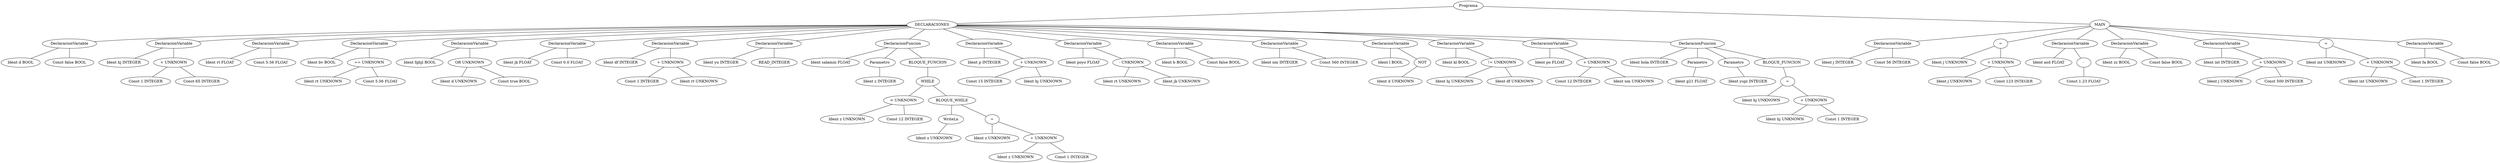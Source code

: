 graph G {1 [label="Programa"]
2 [label="DECLARACIONES"]
1 -- 2
3 [label="DeclaracionVariable"]
2 -- 3
4 [label="Ident d BOOL"]
3 -- 4
5 [label="Const false BOOL"]
3 -- 5
6 [label="DeclaracionVariable"]
2 -- 6
7 [label="Ident hj INTEGER"]
6 -- 7
8 [label="+ UNKNOWN"]
6 -- 8
9 [label="Const 1 INTEGER"]
8 -- 9
10 [label="Const 65 INTEGER"]
8 -- 10
11 [label="DeclaracionVariable"]
2 -- 11
12 [label="Ident rt FLOAT"]
11 -- 12
13 [label="Const 5.56 FLOAT"]
11 -- 13
14 [label="DeclaracionVariable"]
2 -- 14
15 [label="Ident bv BOOL"]
14 -- 15
16 [label="== UNKNOWN"]
14 -- 16
17 [label="Ident rt UNKNOWN"]
16 -- 17
18 [label="Const 5.56 FLOAT"]
16 -- 18
19 [label="DeclaracionVariable"]
2 -- 19
20 [label="Ident fghjl BOOL"]
19 -- 20
21 [label="OR UNKNOWN"]
19 -- 21
22 [label="Ident d UNKNOWN"]
21 -- 22
23 [label="Const true BOOL"]
21 -- 23
24 [label="DeclaracionVariable"]
2 -- 24
25 [label="Ident jk FLOAT"]
24 -- 25
26 [label="Const 0.0 FLOAT"]
24 -- 26
27 [label="DeclaracionVariable"]
2 -- 27
28 [label="Ident df INTEGER"]
27 -- 28
29 [label="+ UNKNOWN"]
27 -- 29
30 [label="Const 1 INTEGER"]
29 -- 30
31 [label="Ident rt UNKNOWN"]
29 -- 31
32 [label="DeclaracionVariable"]
2 -- 32
33 [label="Ident yu INTEGER"]
32 -- 33
34 [label="READ_INTEGER"]
32 -- 34
35 [label="DeclaracionFuncion"]
2 -- 35
36 [label="Ident salamin FLOAT"]
35 -- 36
37 [label="Parametro"]
35 -- 37
38 [label="Ident z INTEGER"]
37 -- 38
39 [label="BLOQUE_FUNCION"]
35 -- 39
40 [label="WHILE"]
39 -- 40
41 [label="< UNKNOWN"]
40 -- 41
42 [label="Ident z UNKNOWN"]
41 -- 42
43 [label="Const 12 INTEGER"]
41 -- 43
44 [label="BLOQUE_WHILE"]
40 -- 44
45 [label="WriteLn"]
44 -- 45
46 [label="Ident z UNKNOWN"]
45 -- 46
47 [label="="]
44 -- 47
48 [label="Ident z UNKNOWN"]
47 -- 48
49 [label="+ UNKNOWN"]
47 -- 49
50 [label="Ident z UNKNOWN"]
49 -- 50
51 [label="Const 1 INTEGER"]
49 -- 51
52 [label="DeclaracionVariable"]
2 -- 52
53 [label="Ident p INTEGER"]
52 -- 53
54 [label="+ UNKNOWN"]
52 -- 54
55 [label="Const 15 INTEGER"]
54 -- 55
56 [label="Ident hj UNKNOWN"]
54 -- 56
57 [label="DeclaracionVariable"]
2 -- 57
58 [label="Ident poyo FLOAT"]
57 -- 58
59 [label="- UNKNOWN"]
57 -- 59
60 [label="Ident rt UNKNOWN"]
59 -- 60
61 [label="Ident jk UNKNOWN"]
59 -- 61
62 [label="DeclaracionVariable"]
2 -- 62
63 [label="Ident b BOOL"]
62 -- 63
64 [label="Const false BOOL"]
62 -- 64
65 [label="DeclaracionVariable"]
2 -- 65
66 [label="Ident nm INTEGER"]
65 -- 66
67 [label="Const 560 INTEGER"]
65 -- 67
68 [label="DeclaracionVariable"]
2 -- 68
69 [label="Ident l BOOL"]
68 -- 69
70 [label="NOT"]
68 -- 70
71 [label="Ident d UNKNOWN"]
70 -- 71
72 [label="DeclaracionVariable"]
2 -- 72
73 [label="Ident kl BOOL"]
72 -- 73
74 [label="!= UNKNOWN"]
72 -- 74
75 [label="Ident hj UNKNOWN"]
74 -- 75
76 [label="Ident df UNKNOWN"]
74 -- 76
77 [label="DeclaracionVariable"]
2 -- 77
78 [label="Ident po FLOAT"]
77 -- 78
79 [label="+ UNKNOWN"]
77 -- 79
80 [label="Const 12 INTEGER"]
79 -- 80
81 [label="Ident nm UNKNOWN"]
79 -- 81
82 [label="DeclaracionFuncion"]
2 -- 82
83 [label="Ident hola INTEGER"]
82 -- 83
84 [label="Parametro"]
82 -- 84
85 [label="Ident g21 FLOAT"]
84 -- 85
86 [label="Parametro"]
82 -- 86
87 [label="Ident yupi INTEGER"]
86 -- 87
88 [label="BLOQUE_FUNCION"]
82 -- 88
89 [label="="]
88 -- 89
90 [label="Ident hj UNKNOWN"]
89 -- 90
91 [label="+ UNKNOWN"]
89 -- 91
92 [label="Ident hj UNKNOWN"]
91 -- 92
93 [label="Const 1 INTEGER"]
91 -- 93
94 [label="MAIN"]
1 -- 94
95 [label="DeclaracionVariable"]
94 -- 95
96 [label="Ident j INTEGER"]
95 -- 96
97 [label="Const 56 INTEGER"]
95 -- 97
98 [label="="]
94 -- 98
99 [label="Ident j UNKNOWN"]
98 -- 99
100 [label="+ UNKNOWN"]
98 -- 100
101 [label="Ident j UNKNOWN"]
100 -- 101
102 [label="Const 123 INTEGER"]
100 -- 102
103 [label="DeclaracionVariable"]
94 -- 103
104 [label="Ident asd FLOAT"]
103 -- 104
105 [label="-"]
103 -- 105
106 [label="Const 1.23 FLOAT"]
105 -- 106
107 [label="DeclaracionVariable"]
94 -- 107
108 [label="Ident zz BOOL"]
107 -- 108
109 [label="Const false BOOL"]
107 -- 109
110 [label="DeclaracionVariable"]
94 -- 110
111 [label="Ident int INTEGER"]
110 -- 111
112 [label="+ UNKNOWN"]
110 -- 112
113 [label="Ident j UNKNOWN"]
112 -- 113
114 [label="Const 500 INTEGER"]
112 -- 114
115 [label="="]
94 -- 115
116 [label="Ident int UNKNOWN"]
115 -- 116
117 [label="+ UNKNOWN"]
115 -- 117
118 [label="Ident int UNKNOWN"]
117 -- 118
119 [label="Const 1 INTEGER"]
117 -- 119
120 [label="DeclaracionVariable"]
94 -- 120
121 [label="Ident fa BOOL"]
120 -- 121
122 [label="Const false BOOL"]
120 -- 122
}

